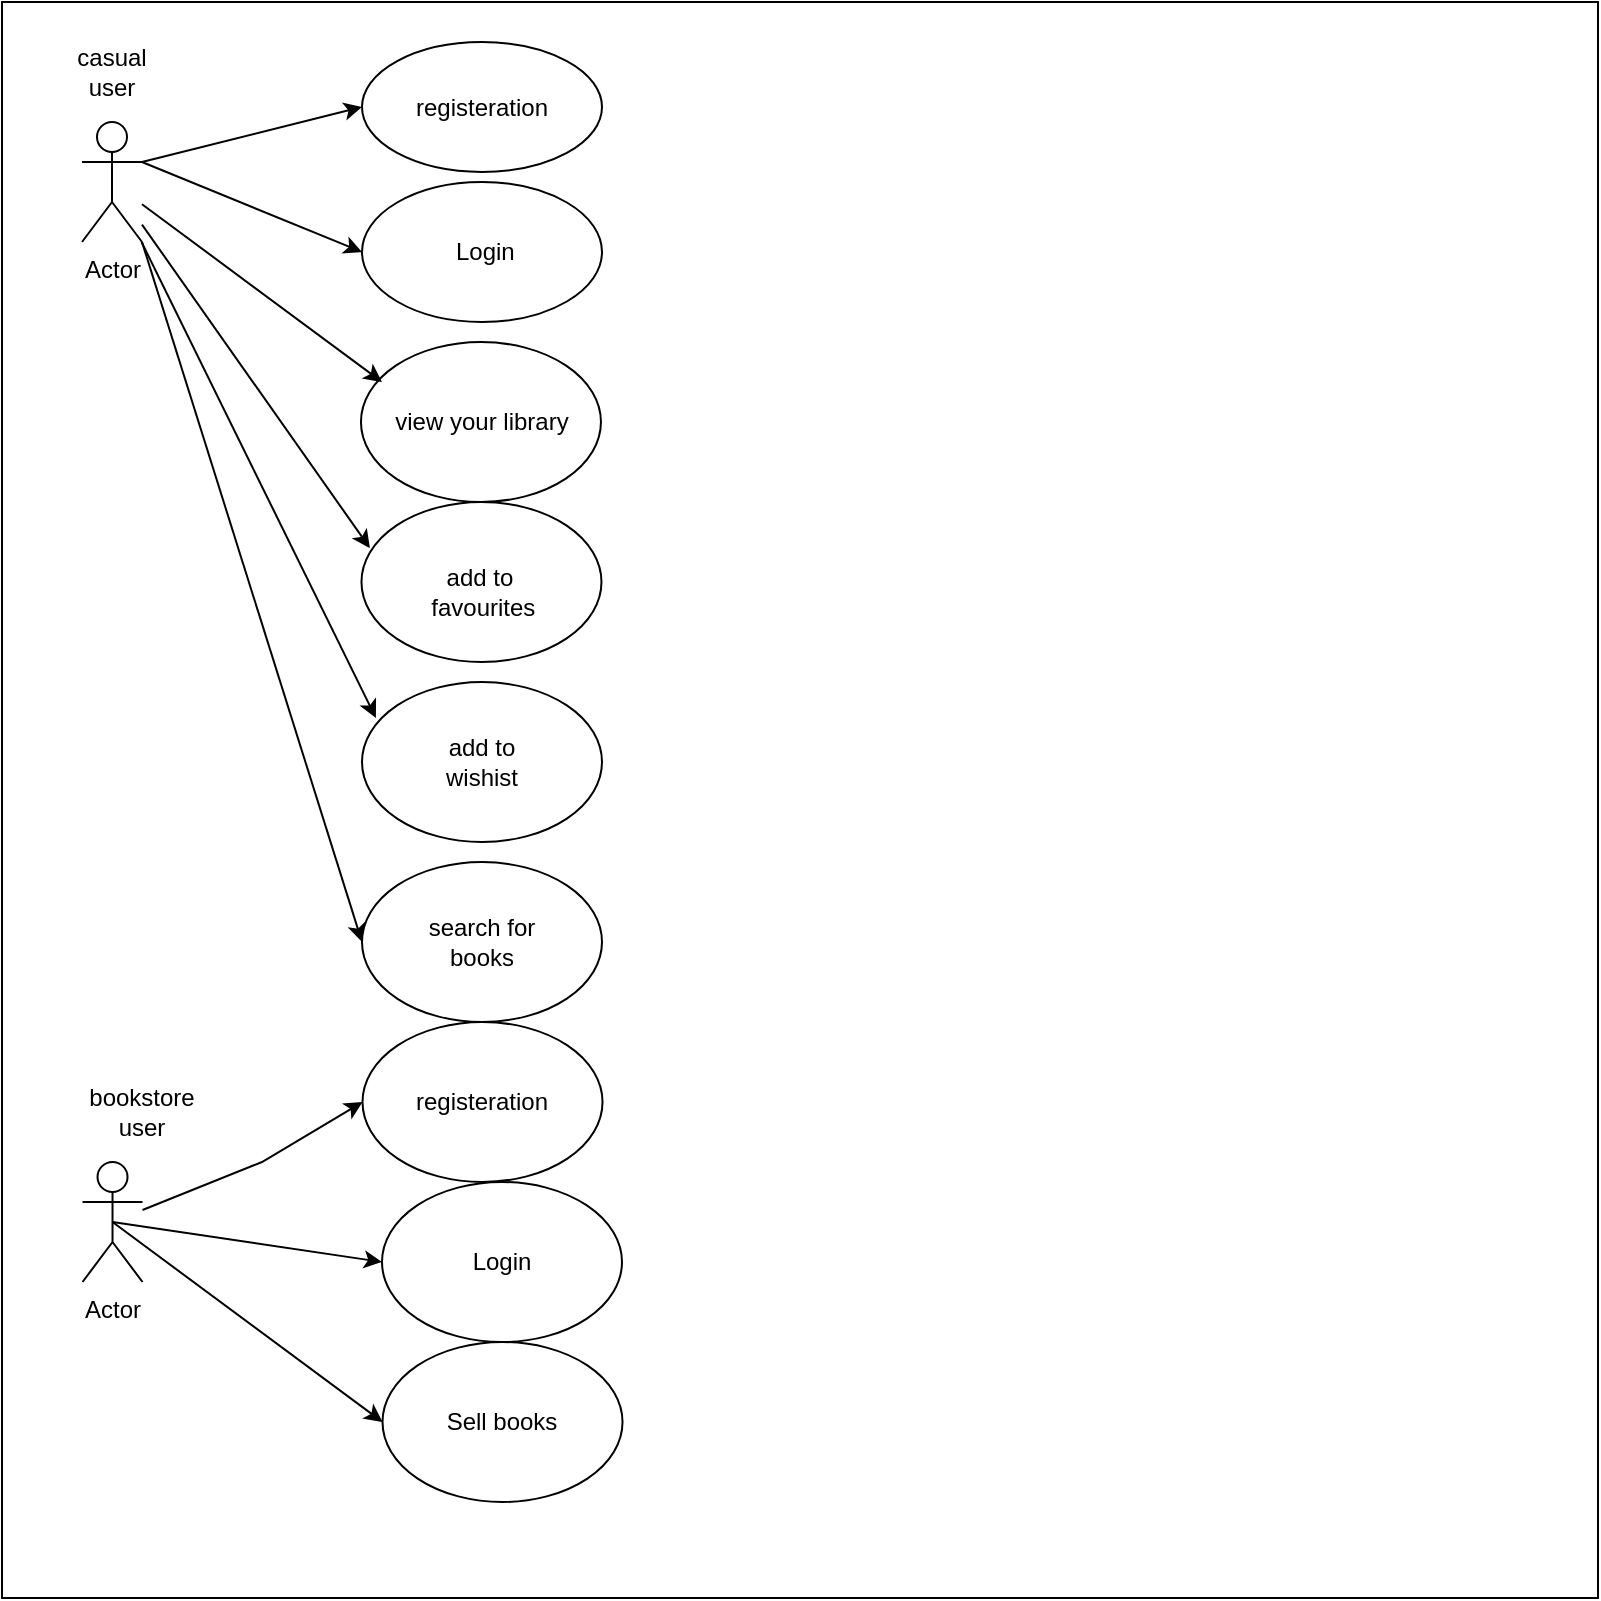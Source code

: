 <mxfile version="22.1.11" type="device">
  <diagram name="Page-1" id="sMugCAy6DMpExwwVit-e">
    <mxGraphModel dx="880" dy="532" grid="1" gridSize="10" guides="1" tooltips="1" connect="1" arrows="1" fold="1" page="1" pageScale="1" pageWidth="850" pageHeight="1100" math="0" shadow="0">
      <root>
        <mxCell id="0" />
        <mxCell id="1" parent="0" />
        <mxCell id="oHAtqBaghz-ipEi3fsSN-10" value="" style="whiteSpace=wrap;html=1;aspect=fixed;" vertex="1" parent="1">
          <mxGeometry x="80" y="40" width="798" height="798" as="geometry" />
        </mxCell>
        <mxCell id="nWawkjTOt4jdWMMv3CbV-1" value="Actor" style="shape=umlActor;verticalLabelPosition=bottom;verticalAlign=top;html=1;outlineConnect=0;" parent="1" vertex="1">
          <mxGeometry x="120" y="100" width="30" height="60" as="geometry" />
        </mxCell>
        <mxCell id="nWawkjTOt4jdWMMv3CbV-2" value="Actor" style="shape=umlActor;verticalLabelPosition=bottom;verticalAlign=top;html=1;outlineConnect=0;" parent="1" vertex="1">
          <mxGeometry x="120.26" y="620" width="30" height="60" as="geometry" />
        </mxCell>
        <mxCell id="nWawkjTOt4jdWMMv3CbV-8" value="casual user&lt;br&gt;" style="text;html=1;strokeColor=none;fillColor=none;align=center;verticalAlign=middle;whiteSpace=wrap;rounded=0;" parent="1" vertex="1">
          <mxGeometry x="105" y="60" width="60" height="30" as="geometry" />
        </mxCell>
        <mxCell id="nWawkjTOt4jdWMMv3CbV-9" value="bookstore user&lt;br&gt;" style="text;html=1;strokeColor=none;fillColor=none;align=center;verticalAlign=middle;whiteSpace=wrap;rounded=0;" parent="1" vertex="1">
          <mxGeometry x="120" y="580" width="60" height="30" as="geometry" />
        </mxCell>
        <mxCell id="nWawkjTOt4jdWMMv3CbV-12" value="" style="ellipse;whiteSpace=wrap;html=1;" parent="1" vertex="1">
          <mxGeometry x="260" y="130" width="120" height="70" as="geometry" />
        </mxCell>
        <mxCell id="nWawkjTOt4jdWMMv3CbV-13" value="&amp;nbsp;Login" style="text;html=1;strokeColor=none;fillColor=none;align=center;verticalAlign=middle;whiteSpace=wrap;rounded=0;" parent="1" vertex="1">
          <mxGeometry x="290" y="150" width="60" height="30" as="geometry" />
        </mxCell>
        <mxCell id="nWawkjTOt4jdWMMv3CbV-15" value="" style="ellipse;whiteSpace=wrap;html=1;" parent="1" vertex="1">
          <mxGeometry x="259.48" y="210" width="120" height="80" as="geometry" />
        </mxCell>
        <mxCell id="nWawkjTOt4jdWMMv3CbV-17" value="" style="ellipse;whiteSpace=wrap;html=1;" parent="1" vertex="1">
          <mxGeometry x="260" y="470" width="120" height="80" as="geometry" />
        </mxCell>
        <mxCell id="nWawkjTOt4jdWMMv3CbV-18" value="view your library" style="text;html=1;strokeColor=none;fillColor=none;align=center;verticalAlign=middle;whiteSpace=wrap;rounded=0;" parent="1" vertex="1">
          <mxGeometry x="270" y="230" width="100" height="40" as="geometry" />
        </mxCell>
        <mxCell id="nWawkjTOt4jdWMMv3CbV-19" value="search for books&lt;br&gt;" style="text;html=1;strokeColor=none;fillColor=none;align=center;verticalAlign=middle;whiteSpace=wrap;rounded=0;" parent="1" vertex="1">
          <mxGeometry x="290" y="495" width="60" height="30" as="geometry" />
        </mxCell>
        <mxCell id="nWawkjTOt4jdWMMv3CbV-30" value="" style="ellipse;whiteSpace=wrap;html=1;" parent="1" vertex="1">
          <mxGeometry x="260" y="380" width="120" height="80" as="geometry" />
        </mxCell>
        <mxCell id="nWawkjTOt4jdWMMv3CbV-35" value="add to wishist&lt;br&gt;" style="text;html=1;strokeColor=none;fillColor=none;align=center;verticalAlign=middle;whiteSpace=wrap;rounded=0;" parent="1" vertex="1">
          <mxGeometry x="290" y="405" width="60" height="30" as="geometry" />
        </mxCell>
        <mxCell id="nWawkjTOt4jdWMMv3CbV-37" value="" style="endArrow=classic;html=1;rounded=0;entryX=0;entryY=0.5;entryDx=0;entryDy=0;exitX=1;exitY=0.333;exitDx=0;exitDy=0;exitPerimeter=0;" parent="1" source="nWawkjTOt4jdWMMv3CbV-1" target="nWawkjTOt4jdWMMv3CbV-12" edge="1">
          <mxGeometry width="50" height="50" relative="1" as="geometry">
            <mxPoint x="410" y="300" as="sourcePoint" />
            <mxPoint x="460" y="250" as="targetPoint" />
          </mxGeometry>
        </mxCell>
        <mxCell id="nWawkjTOt4jdWMMv3CbV-40" value="" style="endArrow=classic;html=1;rounded=0;entryX=0;entryY=0.5;entryDx=0;entryDy=0;exitX=1;exitY=1;exitDx=0;exitDy=0;exitPerimeter=0;" parent="1" source="nWawkjTOt4jdWMMv3CbV-1" target="nWawkjTOt4jdWMMv3CbV-17" edge="1">
          <mxGeometry width="50" height="50" relative="1" as="geometry">
            <mxPoint x="110" y="240" as="sourcePoint" />
            <mxPoint x="160" y="190" as="targetPoint" />
          </mxGeometry>
        </mxCell>
        <mxCell id="nWawkjTOt4jdWMMv3CbV-41" value="" style="ellipse;whiteSpace=wrap;html=1;" parent="1" vertex="1">
          <mxGeometry x="259.74" y="290" width="120" height="80" as="geometry" />
        </mxCell>
        <mxCell id="nWawkjTOt4jdWMMv3CbV-54" value="" style="ellipse;whiteSpace=wrap;html=1;" parent="1" vertex="1">
          <mxGeometry x="270" y="630" width="120" height="80" as="geometry" />
        </mxCell>
        <mxCell id="nWawkjTOt4jdWMMv3CbV-55" value="" style="ellipse;whiteSpace=wrap;html=1;" parent="1" vertex="1">
          <mxGeometry x="270.26" y="710" width="120" height="80" as="geometry" />
        </mxCell>
        <mxCell id="nWawkjTOt4jdWMMv3CbV-56" value="Login&lt;br&gt;" style="text;html=1;strokeColor=none;fillColor=none;align=center;verticalAlign=middle;whiteSpace=wrap;rounded=0;" parent="1" vertex="1">
          <mxGeometry x="300" y="655" width="60" height="30" as="geometry" />
        </mxCell>
        <mxCell id="nWawkjTOt4jdWMMv3CbV-57" value="Sell books&lt;br&gt;" style="text;html=1;strokeColor=none;fillColor=none;align=center;verticalAlign=middle;whiteSpace=wrap;rounded=0;" parent="1" vertex="1">
          <mxGeometry x="300.26" y="735" width="60" height="30" as="geometry" />
        </mxCell>
        <mxCell id="nWawkjTOt4jdWMMv3CbV-58" value="" style="endArrow=classic;html=1;rounded=0;exitX=0.5;exitY=0.5;exitDx=0;exitDy=0;exitPerimeter=0;entryX=0;entryY=0.5;entryDx=0;entryDy=0;" parent="1" source="nWawkjTOt4jdWMMv3CbV-2" target="nWawkjTOt4jdWMMv3CbV-54" edge="1">
          <mxGeometry width="50" height="50" relative="1" as="geometry">
            <mxPoint x="410.26" y="560" as="sourcePoint" />
            <mxPoint x="460.26" y="510" as="targetPoint" />
          </mxGeometry>
        </mxCell>
        <mxCell id="nWawkjTOt4jdWMMv3CbV-59" value="" style="endArrow=classic;html=1;rounded=0;entryX=0;entryY=0.5;entryDx=0;entryDy=0;exitX=0.5;exitY=0.5;exitDx=0;exitDy=0;exitPerimeter=0;" parent="1" source="nWawkjTOt4jdWMMv3CbV-2" target="nWawkjTOt4jdWMMv3CbV-55" edge="1">
          <mxGeometry width="50" height="50" relative="1" as="geometry">
            <mxPoint x="140.26" y="770" as="sourcePoint" />
            <mxPoint x="190.26" y="720" as="targetPoint" />
          </mxGeometry>
        </mxCell>
        <mxCell id="nWawkjTOt4jdWMMv3CbV-61" value="add to&lt;br&gt;&amp;nbsp;favourites" style="text;html=1;strokeColor=none;fillColor=none;align=center;verticalAlign=middle;whiteSpace=wrap;rounded=0;" parent="1" vertex="1">
          <mxGeometry x="289.48" y="320" width="60" height="30" as="geometry" />
        </mxCell>
        <mxCell id="bn_Jjg7FVlpdXqxdNebs-1" value="" style="ellipse;whiteSpace=wrap;html=1;" parent="1" vertex="1">
          <mxGeometry x="260" y="60" width="120" height="65" as="geometry" />
        </mxCell>
        <mxCell id="bn_Jjg7FVlpdXqxdNebs-2" value="registeration" style="text;html=1;strokeColor=none;fillColor=none;align=center;verticalAlign=middle;whiteSpace=wrap;rounded=0;" parent="1" vertex="1">
          <mxGeometry x="290.26" y="78" width="60" height="30" as="geometry" />
        </mxCell>
        <mxCell id="bn_Jjg7FVlpdXqxdNebs-4" value="" style="ellipse;whiteSpace=wrap;html=1;" parent="1" vertex="1">
          <mxGeometry x="260.26" y="550" width="120" height="80" as="geometry" />
        </mxCell>
        <mxCell id="bn_Jjg7FVlpdXqxdNebs-5" value="" style="endArrow=classic;html=1;rounded=0;entryX=0;entryY=0.5;entryDx=0;entryDy=0;" parent="1" source="nWawkjTOt4jdWMMv3CbV-2" target="bn_Jjg7FVlpdXqxdNebs-4" edge="1">
          <mxGeometry width="50" height="50" relative="1" as="geometry">
            <mxPoint x="130.26" y="750" as="sourcePoint" />
            <mxPoint x="180.26" y="700" as="targetPoint" />
            <Array as="points">
              <mxPoint x="210" y="620" />
            </Array>
          </mxGeometry>
        </mxCell>
        <mxCell id="bn_Jjg7FVlpdXqxdNebs-6" value="registeration" style="text;html=1;strokeColor=none;fillColor=none;align=center;verticalAlign=middle;whiteSpace=wrap;rounded=0;" parent="1" vertex="1">
          <mxGeometry x="290.26" y="575" width="60" height="30" as="geometry" />
        </mxCell>
        <mxCell id="oHAtqBaghz-ipEi3fsSN-7" value="" style="endArrow=classic;html=1;rounded=0;exitX=1;exitY=0.333;exitDx=0;exitDy=0;exitPerimeter=0;entryX=0;entryY=0.5;entryDx=0;entryDy=0;" edge="1" parent="1" source="nWawkjTOt4jdWMMv3CbV-1" target="bn_Jjg7FVlpdXqxdNebs-1">
          <mxGeometry width="50" height="50" relative="1" as="geometry">
            <mxPoint x="190" y="110" as="sourcePoint" />
            <mxPoint x="240" y="60" as="targetPoint" />
          </mxGeometry>
        </mxCell>
        <mxCell id="oHAtqBaghz-ipEi3fsSN-8" value="" style="endArrow=classic;html=1;rounded=0;entryX=0.035;entryY=0.288;entryDx=0;entryDy=0;entryPerimeter=0;" edge="1" parent="1" source="nWawkjTOt4jdWMMv3CbV-1" target="nWawkjTOt4jdWMMv3CbV-41">
          <mxGeometry width="50" height="50" relative="1" as="geometry">
            <mxPoint x="160" y="150" as="sourcePoint" />
            <mxPoint x="160" y="230" as="targetPoint" />
          </mxGeometry>
        </mxCell>
        <mxCell id="oHAtqBaghz-ipEi3fsSN-13" value="" style="endArrow=classic;html=1;rounded=0;entryX=0.058;entryY=0.225;entryDx=0;entryDy=0;entryPerimeter=0;" edge="1" parent="1" source="nWawkjTOt4jdWMMv3CbV-1" target="nWawkjTOt4jdWMMv3CbV-30">
          <mxGeometry width="50" height="50" relative="1" as="geometry">
            <mxPoint x="150" y="380" as="sourcePoint" />
            <mxPoint x="200" y="330" as="targetPoint" />
          </mxGeometry>
        </mxCell>
        <mxCell id="oHAtqBaghz-ipEi3fsSN-14" value="" style="endArrow=classic;html=1;rounded=0;entryX=0;entryY=0;entryDx=0;entryDy=0;" edge="1" parent="1" source="nWawkjTOt4jdWMMv3CbV-1" target="nWawkjTOt4jdWMMv3CbV-18">
          <mxGeometry width="50" height="50" relative="1" as="geometry">
            <mxPoint x="230" y="250" as="sourcePoint" />
            <mxPoint x="280" y="200" as="targetPoint" />
          </mxGeometry>
        </mxCell>
      </root>
    </mxGraphModel>
  </diagram>
</mxfile>
